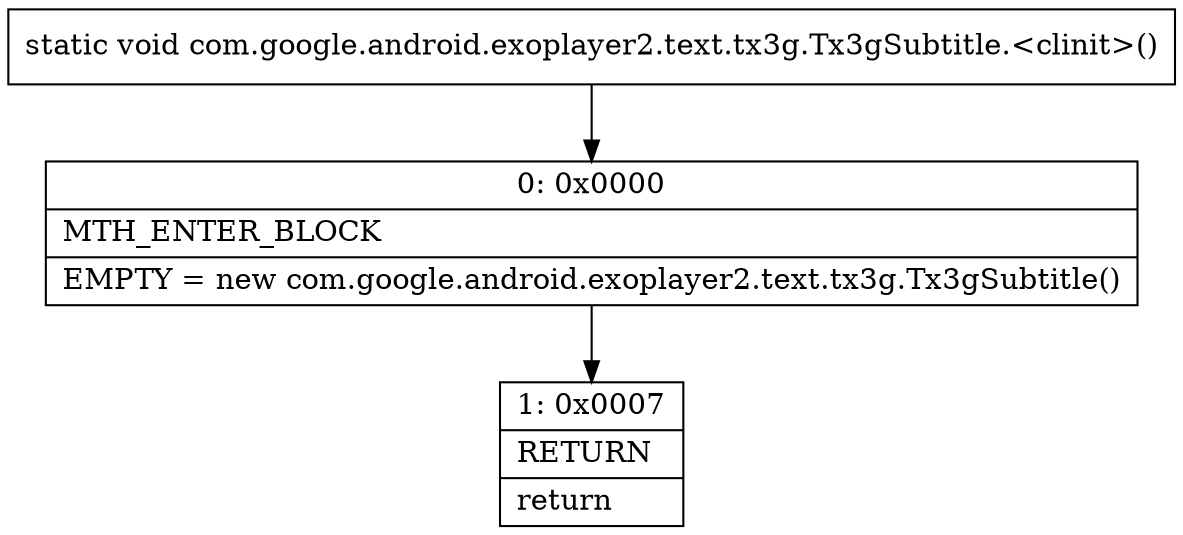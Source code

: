 digraph "CFG forcom.google.android.exoplayer2.text.tx3g.Tx3gSubtitle.\<clinit\>()V" {
Node_0 [shape=record,label="{0\:\ 0x0000|MTH_ENTER_BLOCK\l|EMPTY = new com.google.android.exoplayer2.text.tx3g.Tx3gSubtitle()\l}"];
Node_1 [shape=record,label="{1\:\ 0x0007|RETURN\l|return\l}"];
MethodNode[shape=record,label="{static void com.google.android.exoplayer2.text.tx3g.Tx3gSubtitle.\<clinit\>() }"];
MethodNode -> Node_0;
Node_0 -> Node_1;
}

